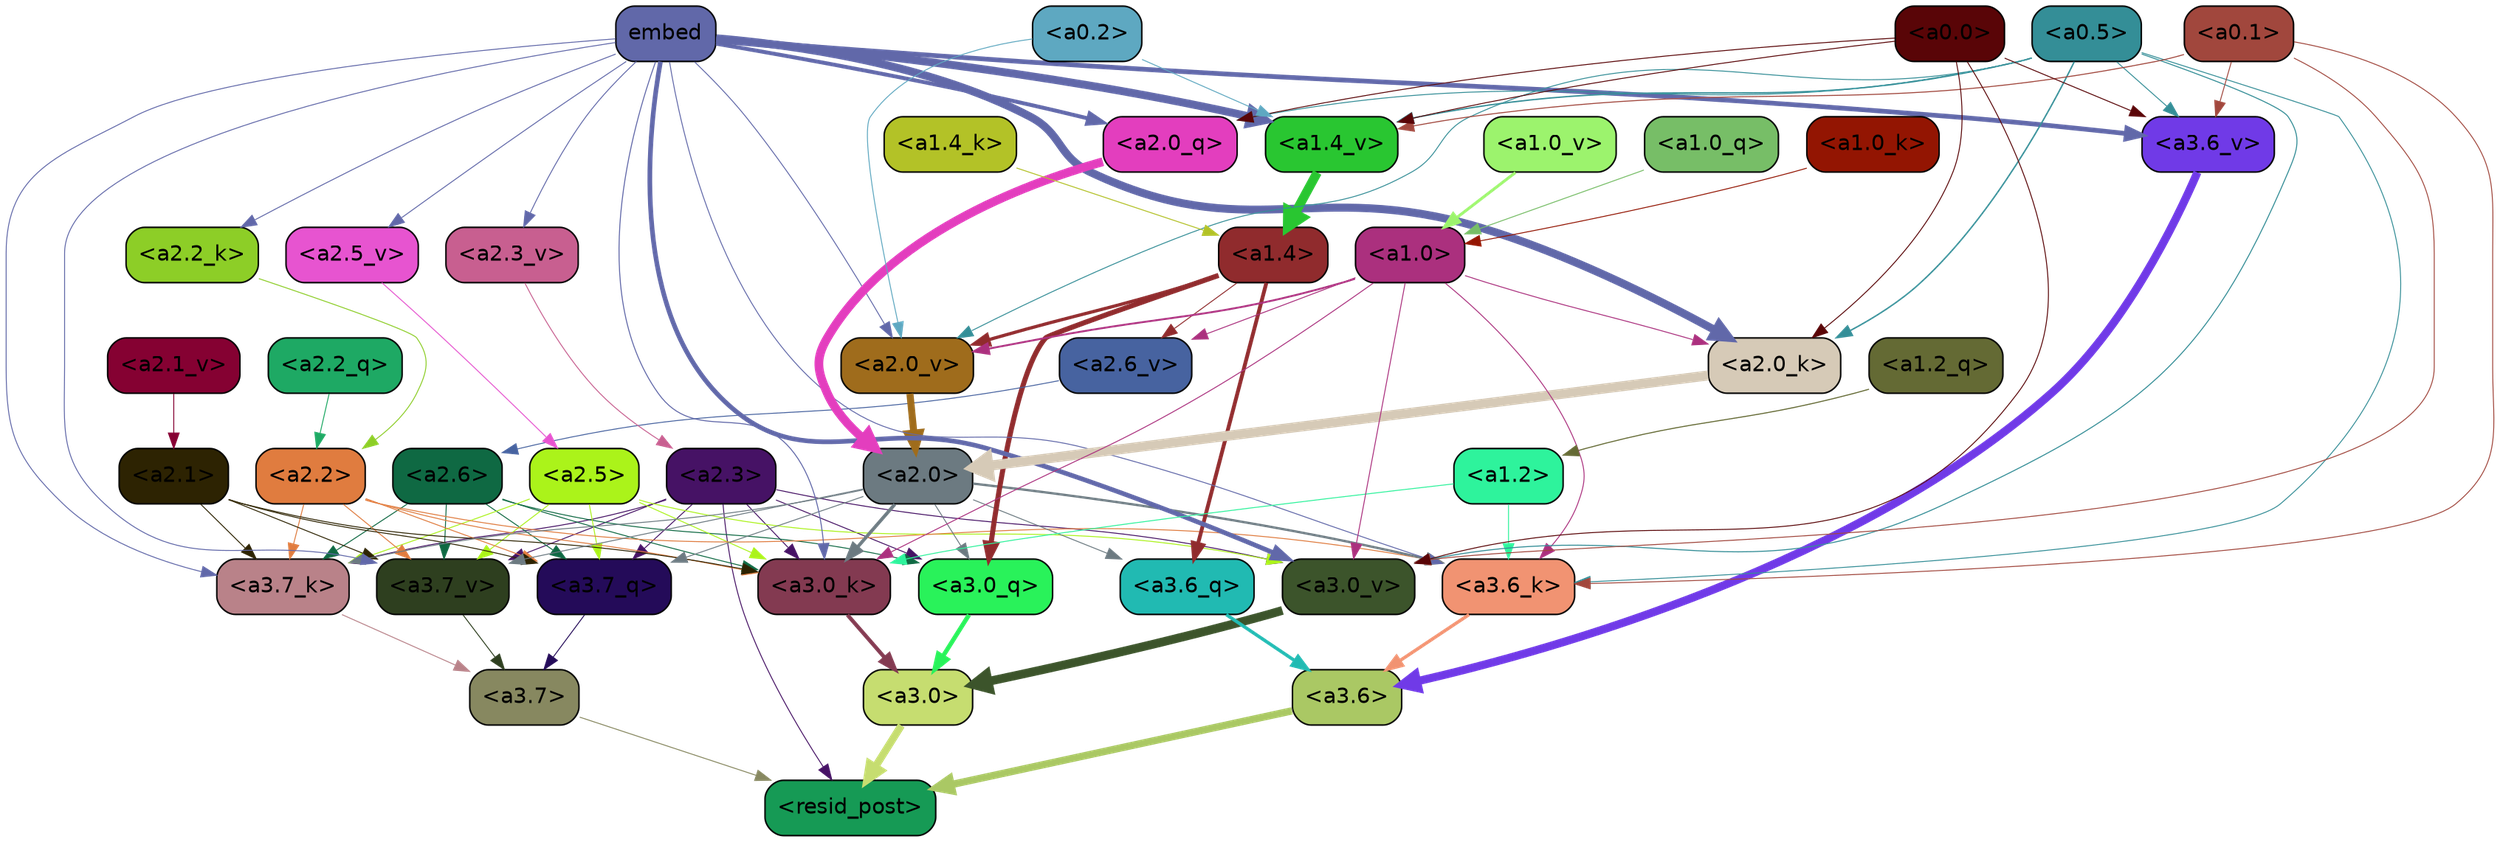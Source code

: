 strict digraph "" {
	graph [bgcolor=transparent,
		layout=dot,
		overlap=false,
		splines=true
	];
	"<a3.7>"	[color=black,
		fillcolor="#878860",
		fontname=Helvetica,
		shape=box,
		style="filled, rounded"];
	"<resid_post>"	[color=black,
		fillcolor="#169a55",
		fontname=Helvetica,
		shape=box,
		style="filled, rounded"];
	"<a3.7>" -> "<resid_post>"	[color="#878860",
		penwidth=0.6];
	"<a3.6>"	[color=black,
		fillcolor="#aac864",
		fontname=Helvetica,
		shape=box,
		style="filled, rounded"];
	"<a3.6>" -> "<resid_post>"	[color="#aac864",
		penwidth=4.7534414529800415];
	"<a3.0>"	[color=black,
		fillcolor="#c6dd70",
		fontname=Helvetica,
		shape=box,
		style="filled, rounded"];
	"<a3.0>" -> "<resid_post>"	[color="#c6dd70",
		penwidth=4.898576855659485];
	"<a2.3>"	[color=black,
		fillcolor="#461265",
		fontname=Helvetica,
		shape=box,
		style="filled, rounded"];
	"<a2.3>" -> "<resid_post>"	[color="#461265",
		penwidth=0.6];
	"<a3.7_q>"	[color=black,
		fillcolor="#240b59",
		fontname=Helvetica,
		shape=box,
		style="filled, rounded"];
	"<a2.3>" -> "<a3.7_q>"	[color="#461265",
		penwidth=0.6];
	"<a3.0_q>"	[color=black,
		fillcolor="#29f25a",
		fontname=Helvetica,
		shape=box,
		style="filled, rounded"];
	"<a2.3>" -> "<a3.0_q>"	[color="#461265",
		penwidth=0.6];
	"<a3.7_k>"	[color=black,
		fillcolor="#b98289",
		fontname=Helvetica,
		shape=box,
		style="filled, rounded"];
	"<a2.3>" -> "<a3.7_k>"	[color="#461265",
		penwidth=0.6];
	"<a3.0_k>"	[color=black,
		fillcolor="#833a51",
		fontname=Helvetica,
		shape=box,
		style="filled, rounded"];
	"<a2.3>" -> "<a3.0_k>"	[color="#461265",
		penwidth=0.6];
	"<a3.7_v>"	[color=black,
		fillcolor="#2e3f1f",
		fontname=Helvetica,
		shape=box,
		style="filled, rounded"];
	"<a2.3>" -> "<a3.7_v>"	[color="#461265",
		penwidth=0.6];
	"<a3.0_v>"	[color=black,
		fillcolor="#3c542b",
		fontname=Helvetica,
		shape=box,
		style="filled, rounded"];
	"<a2.3>" -> "<a3.0_v>"	[color="#461265",
		penwidth=0.6];
	"<a3.7_q>" -> "<a3.7>"	[color="#240b59",
		penwidth=0.6];
	"<a3.6_q>"	[color=black,
		fillcolor="#21bab2",
		fontname=Helvetica,
		shape=box,
		style="filled, rounded"];
	"<a3.6_q>" -> "<a3.6>"	[color="#21bab2",
		penwidth=2.160832464694977];
	"<a3.0_q>" -> "<a3.0>"	[color="#29f25a",
		penwidth=2.870753765106201];
	"<a3.7_k>" -> "<a3.7>"	[color="#b98289",
		penwidth=0.6];
	"<a3.6_k>"	[color=black,
		fillcolor="#f19372",
		fontname=Helvetica,
		shape=box,
		style="filled, rounded"];
	"<a3.6_k>" -> "<a3.6>"	[color="#f19372",
		penwidth=2.13908451795578];
	"<a3.0_k>" -> "<a3.0>"	[color="#833a51",
		penwidth=2.520303964614868];
	"<a3.7_v>" -> "<a3.7>"	[color="#2e3f1f",
		penwidth=0.6];
	"<a3.6_v>"	[color=black,
		fillcolor="#703ae7",
		fontname=Helvetica,
		shape=box,
		style="filled, rounded"];
	"<a3.6_v>" -> "<a3.6>"	[color="#703ae7",
		penwidth=5.297133803367615];
	"<a3.0_v>" -> "<a3.0>"	[color="#3c542b",
		penwidth=5.680712580680847];
	"<a2.6>"	[color=black,
		fillcolor="#0f6943",
		fontname=Helvetica,
		shape=box,
		style="filled, rounded"];
	"<a2.6>" -> "<a3.7_q>"	[color="#0f6943",
		penwidth=0.6];
	"<a2.6>" -> "<a3.0_q>"	[color="#0f6943",
		penwidth=0.6];
	"<a2.6>" -> "<a3.7_k>"	[color="#0f6943",
		penwidth=0.6];
	"<a2.6>" -> "<a3.0_k>"	[color="#0f6943",
		penwidth=0.6];
	"<a2.6>" -> "<a3.7_v>"	[color="#0f6943",
		penwidth=0.6];
	"<a2.5>"	[color=black,
		fillcolor="#abf31a",
		fontname=Helvetica,
		shape=box,
		style="filled, rounded"];
	"<a2.5>" -> "<a3.7_q>"	[color="#abf31a",
		penwidth=0.6];
	"<a2.5>" -> "<a3.7_k>"	[color="#abf31a",
		penwidth=0.6];
	"<a2.5>" -> "<a3.0_k>"	[color="#abf31a",
		penwidth=0.6];
	"<a2.5>" -> "<a3.7_v>"	[color="#abf31a",
		penwidth=0.6];
	"<a2.5>" -> "<a3.0_v>"	[color="#abf31a",
		penwidth=0.6];
	"<a2.2>"	[color=black,
		fillcolor="#e07c3f",
		fontname=Helvetica,
		shape=box,
		style="filled, rounded"];
	"<a2.2>" -> "<a3.7_q>"	[color="#e07c3f",
		penwidth=0.6];
	"<a2.2>" -> "<a3.7_k>"	[color="#e07c3f",
		penwidth=0.6];
	"<a2.2>" -> "<a3.6_k>"	[color="#e07c3f",
		penwidth=0.6];
	"<a2.2>" -> "<a3.0_k>"	[color="#e07c3f",
		penwidth=0.6];
	"<a2.2>" -> "<a3.7_v>"	[color="#e07c3f",
		penwidth=0.6];
	"<a2.1>"	[color=black,
		fillcolor="#2d2302",
		fontname=Helvetica,
		shape=box,
		style="filled, rounded"];
	"<a2.1>" -> "<a3.7_q>"	[color="#2d2302",
		penwidth=0.6];
	"<a2.1>" -> "<a3.7_k>"	[color="#2d2302",
		penwidth=0.6];
	"<a2.1>" -> "<a3.0_k>"	[color="#2d2302",
		penwidth=0.6];
	"<a2.1>" -> "<a3.7_v>"	[color="#2d2302",
		penwidth=0.6];
	"<a2.0>"	[color=black,
		fillcolor="#6c7a81",
		fontname=Helvetica,
		shape=box,
		style="filled, rounded"];
	"<a2.0>" -> "<a3.7_q>"	[color="#6c7a81",
		penwidth=0.6];
	"<a2.0>" -> "<a3.6_q>"	[color="#6c7a81",
		penwidth=0.6];
	"<a2.0>" -> "<a3.0_q>"	[color="#6c7a81",
		penwidth=0.6];
	"<a2.0>" -> "<a3.7_k>"	[color="#6c7a81",
		penwidth=0.6];
	"<a2.0>" -> "<a3.6_k>"	[color="#6c7a81",
		penwidth=1.4957321882247925];
	"<a2.0>" -> "<a3.0_k>"	[color="#6c7a81",
		penwidth=2.18752121925354];
	"<a2.0>" -> "<a3.7_v>"	[color="#6c7a81",
		penwidth=0.6];
	"<a1.4>"	[color=black,
		fillcolor="#902b2d",
		fontname=Helvetica,
		shape=box,
		style="filled, rounded"];
	"<a1.4>" -> "<a3.6_q>"	[color="#902b2d",
		penwidth=2.4829938411712646];
	"<a1.4>" -> "<a3.0_q>"	[color="#902b2d",
		penwidth=3.299744725227356];
	"<a2.6_v>"	[color=black,
		fillcolor="#4763a0",
		fontname=Helvetica,
		shape=box,
		style="filled, rounded"];
	"<a1.4>" -> "<a2.6_v>"	[color="#902b2d",
		penwidth=0.6];
	"<a2.0_v>"	[color=black,
		fillcolor="#9f6c1c",
		fontname=Helvetica,
		shape=box,
		style="filled, rounded"];
	"<a1.4>" -> "<a2.0_v>"	[color="#902b2d",
		penwidth=2.092592429369688];
	embed	[color=black,
		fillcolor="#6168a9",
		fontname=Helvetica,
		shape=box,
		style="filled, rounded"];
	embed -> "<a3.7_k>"	[color="#6168a9",
		penwidth=0.6];
	embed -> "<a3.6_k>"	[color="#6168a9",
		penwidth=0.6];
	embed -> "<a3.0_k>"	[color="#6168a9",
		penwidth=0.6394047290086746];
	embed -> "<a3.7_v>"	[color="#6168a9",
		penwidth=0.6];
	embed -> "<a3.6_v>"	[color="#6168a9",
		penwidth=3.067279100418091];
	embed -> "<a3.0_v>"	[color="#6168a9",
		penwidth=3.0212591886520386];
	"<a2.0_q>"	[color=black,
		fillcolor="#e33ebe",
		fontname=Helvetica,
		shape=box,
		style="filled, rounded"];
	embed -> "<a2.0_q>"	[color="#6168a9",
		penwidth=2.5355080366134644];
	"<a2.2_k>"	[color=black,
		fillcolor="#8dce27",
		fontname=Helvetica,
		shape=box,
		style="filled, rounded"];
	embed -> "<a2.2_k>"	[color="#6168a9",
		penwidth=0.6];
	"<a2.0_k>"	[color=black,
		fillcolor="#d6cab7",
		fontname=Helvetica,
		shape=box,
		style="filled, rounded"];
	embed -> "<a2.0_k>"	[color="#6168a9",
		penwidth=5.2180726528167725];
	"<a2.5_v>"	[color=black,
		fillcolor="#e754d0",
		fontname=Helvetica,
		shape=box,
		style="filled, rounded"];
	embed -> "<a2.5_v>"	[color="#6168a9",
		penwidth=0.6];
	"<a2.3_v>"	[color=black,
		fillcolor="#c85f90",
		fontname=Helvetica,
		shape=box,
		style="filled, rounded"];
	embed -> "<a2.3_v>"	[color="#6168a9",
		penwidth=0.6];
	embed -> "<a2.0_v>"	[color="#6168a9",
		penwidth=0.6];
	"<a1.4_v>"	[color=black,
		fillcolor="#29c631",
		fontname=Helvetica,
		shape=box,
		style="filled, rounded"];
	embed -> "<a1.4_v>"	[color="#6168a9",
		penwidth=5.162249565124512];
	"<a1.2>"	[color=black,
		fillcolor="#2ef39c",
		fontname=Helvetica,
		shape=box,
		style="filled, rounded"];
	"<a1.2>" -> "<a3.6_k>"	[color="#2ef39c",
		penwidth=0.6];
	"<a1.2>" -> "<a3.0_k>"	[color="#2ef39c",
		penwidth=0.6];
	"<a1.0>"	[color=black,
		fillcolor="#ab307e",
		fontname=Helvetica,
		shape=box,
		style="filled, rounded"];
	"<a1.0>" -> "<a3.6_k>"	[color="#ab307e",
		penwidth=0.6];
	"<a1.0>" -> "<a3.0_k>"	[color="#ab307e",
		penwidth=0.6];
	"<a1.0>" -> "<a3.0_v>"	[color="#ab307e",
		penwidth=0.6];
	"<a1.0>" -> "<a2.0_k>"	[color="#ab307e",
		penwidth=0.6];
	"<a1.0>" -> "<a2.6_v>"	[color="#ab307e",
		penwidth=0.6];
	"<a1.0>" -> "<a2.0_v>"	[color="#ab307e",
		penwidth=1.2132605910301208];
	"<a0.5>"	[color=black,
		fillcolor="#348e97",
		fontname=Helvetica,
		shape=box,
		style="filled, rounded"];
	"<a0.5>" -> "<a3.6_k>"	[color="#348e97",
		penwidth=0.6];
	"<a0.5>" -> "<a3.6_v>"	[color="#348e97",
		penwidth=0.6];
	"<a0.5>" -> "<a3.0_v>"	[color="#348e97",
		penwidth=0.648682102560997];
	"<a0.5>" -> "<a2.0_q>"	[color="#348e97",
		penwidth=0.6];
	"<a0.5>" -> "<a2.0_k>"	[color="#348e97",
		penwidth=0.9236047863960266];
	"<a0.5>" -> "<a2.0_v>"	[color="#348e97",
		penwidth=0.6];
	"<a0.5>" -> "<a1.4_v>"	[color="#348e97",
		penwidth=0.8783596754074097];
	"<a0.1>"	[color=black,
		fillcolor="#a1473d",
		fontname=Helvetica,
		shape=box,
		style="filled, rounded"];
	"<a0.1>" -> "<a3.6_k>"	[color="#a1473d",
		penwidth=0.6];
	"<a0.1>" -> "<a3.6_v>"	[color="#a1473d",
		penwidth=0.6];
	"<a0.1>" -> "<a3.0_v>"	[color="#a1473d",
		penwidth=0.6];
	"<a0.1>" -> "<a1.4_v>"	[color="#a1473d",
		penwidth=0.6490728855133057];
	"<a0.0>"	[color=black,
		fillcolor="#590507",
		fontname=Helvetica,
		shape=box,
		style="filled, rounded"];
	"<a0.0>" -> "<a3.6_v>"	[color="#590507",
		penwidth=0.6];
	"<a0.0>" -> "<a3.0_v>"	[color="#590507",
		penwidth=0.6];
	"<a0.0>" -> "<a2.0_q>"	[color="#590507",
		penwidth=0.6];
	"<a0.0>" -> "<a2.0_k>"	[color="#590507",
		penwidth=0.6];
	"<a0.0>" -> "<a1.4_v>"	[color="#590507",
		penwidth=0.6];
	"<a2.2_q>"	[color=black,
		fillcolor="#1ea964",
		fontname=Helvetica,
		shape=box,
		style="filled, rounded"];
	"<a2.2_q>" -> "<a2.2>"	[color="#1ea964",
		penwidth=0.6];
	"<a2.0_q>" -> "<a2.0>"	[color="#e33ebe",
		penwidth=5.681910276412964];
	"<a2.2_k>" -> "<a2.2>"	[color="#8dce27",
		penwidth=0.6];
	"<a2.0_k>" -> "<a2.0>"	[color="#d6cab7",
		penwidth=6.447777509689331];
	"<a2.6_v>" -> "<a2.6>"	[color="#4763a0",
		penwidth=0.6];
	"<a2.5_v>" -> "<a2.5>"	[color="#e754d0",
		penwidth=0.6];
	"<a2.3_v>" -> "<a2.3>"	[color="#c85f90",
		penwidth=0.6];
	"<a2.1_v>"	[color=black,
		fillcolor="#850132",
		fontname=Helvetica,
		shape=box,
		style="filled, rounded"];
	"<a2.1_v>" -> "<a2.1>"	[color="#850132",
		penwidth=0.6];
	"<a2.0_v>" -> "<a2.0>"	[color="#9f6c1c",
		penwidth=4.5695202350616455];
	"<a0.2>"	[color=black,
		fillcolor="#5ea8c1",
		fontname=Helvetica,
		shape=box,
		style="filled, rounded"];
	"<a0.2>" -> "<a2.0_v>"	[color="#5ea8c1",
		penwidth=0.6];
	"<a0.2>" -> "<a1.4_v>"	[color="#5ea8c1",
		penwidth=0.6];
	"<a1.2_q>"	[color=black,
		fillcolor="#646a34",
		fontname=Helvetica,
		shape=box,
		style="filled, rounded"];
	"<a1.2_q>" -> "<a1.2>"	[color="#646a34",
		penwidth=0.6769798994064331];
	"<a1.0_q>"	[color=black,
		fillcolor="#77be67",
		fontname=Helvetica,
		shape=box,
		style="filled, rounded"];
	"<a1.0_q>" -> "<a1.0>"	[color="#77be67",
		penwidth=0.6];
	"<a1.4_k>"	[color=black,
		fillcolor="#b3c227",
		fontname=Helvetica,
		shape=box,
		style="filled, rounded"];
	"<a1.4_k>" -> "<a1.4>"	[color="#b3c227",
		penwidth=0.6];
	"<a1.0_k>"	[color=black,
		fillcolor="#931502",
		fontname=Helvetica,
		shape=box,
		style="filled, rounded"];
	"<a1.0_k>" -> "<a1.0>"	[color="#931502",
		penwidth=0.6];
	"<a1.4_v>" -> "<a1.4>"	[color="#29c631",
		penwidth=6.016597509384155];
	"<a1.0_v>"	[color=black,
		fillcolor="#9cf36d",
		fontname=Helvetica,
		shape=box,
		style="filled, rounded"];
	"<a1.0_v>" -> "<a1.0>"	[color="#9cf36d",
		penwidth=1.8562973737716675];
}
